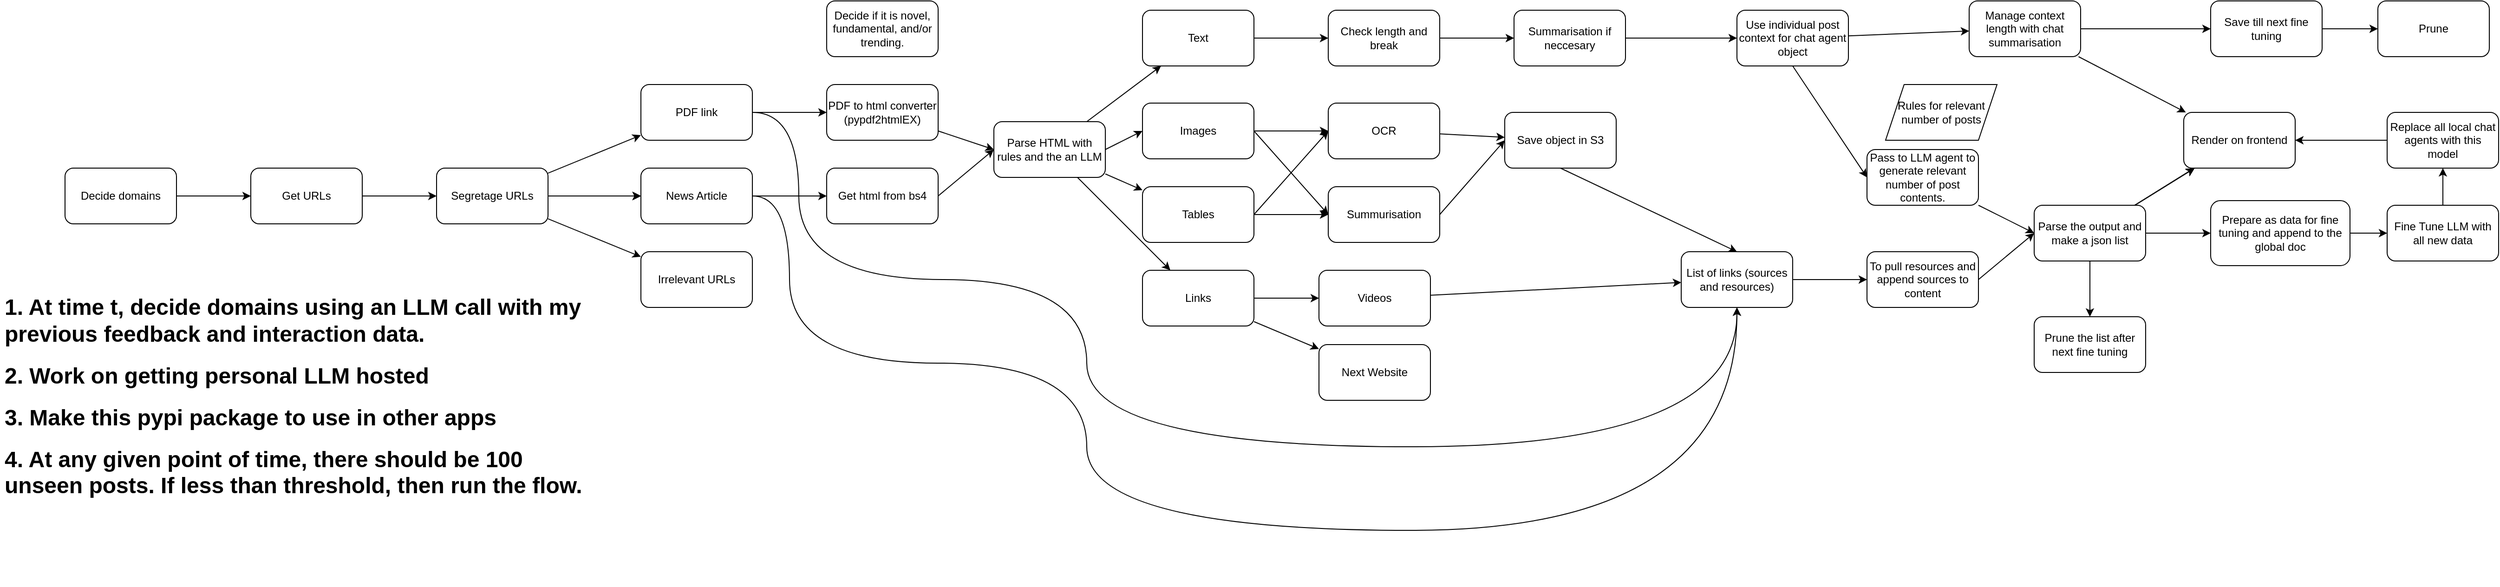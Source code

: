 <mxfile>
    <diagram id="o2riYl3q9jEmvcqqtBsI" name="Page-1">
        <mxGraphModel dx="301" dy="382" grid="1" gridSize="10" guides="1" tooltips="1" connect="1" arrows="1" fold="1" page="1" pageScale="1" pageWidth="827" pageHeight="1169" background="none" math="0" shadow="0">
            <root>
                <mxCell id="0"/>
                <mxCell id="1" parent="0"/>
                <mxCell id="6" value="" style="edgeStyle=none;html=1;" parent="1" source="4" target="5" edge="1">
                    <mxGeometry relative="1" as="geometry"/>
                </mxCell>
                <mxCell id="4" value="Decide domains" style="rounded=1;whiteSpace=wrap;html=1;" parent="1" vertex="1">
                    <mxGeometry x="200" y="220" width="120" height="60" as="geometry"/>
                </mxCell>
                <mxCell id="8" value="" style="edgeStyle=none;html=1;" parent="1" source="5" target="7" edge="1">
                    <mxGeometry relative="1" as="geometry"/>
                </mxCell>
                <mxCell id="5" value="Get URLs" style="whiteSpace=wrap;html=1;rounded=1;" parent="1" vertex="1">
                    <mxGeometry x="400" y="220" width="120" height="60" as="geometry"/>
                </mxCell>
                <mxCell id="10" value="" style="edgeStyle=none;html=1;" parent="1" source="7" target="9" edge="1">
                    <mxGeometry relative="1" as="geometry"/>
                </mxCell>
                <mxCell id="12" value="" style="edgeStyle=none;html=1;" parent="1" source="7" target="11" edge="1">
                    <mxGeometry relative="1" as="geometry"/>
                </mxCell>
                <mxCell id="13" value="" style="edgeStyle=none;html=1;" parent="1" source="7" target="11" edge="1">
                    <mxGeometry relative="1" as="geometry"/>
                </mxCell>
                <mxCell id="14" value="" style="edgeStyle=none;html=1;" parent="1" source="7" target="11" edge="1">
                    <mxGeometry relative="1" as="geometry"/>
                </mxCell>
                <mxCell id="15" value="" style="edgeStyle=none;html=1;" parent="1" source="7" target="11" edge="1">
                    <mxGeometry relative="1" as="geometry"/>
                </mxCell>
                <mxCell id="17" value="" style="edgeStyle=none;html=1;" parent="1" source="7" target="16" edge="1">
                    <mxGeometry relative="1" as="geometry"/>
                </mxCell>
                <mxCell id="7" value="Segretage URLs" style="whiteSpace=wrap;html=1;rounded=1;" parent="1" vertex="1">
                    <mxGeometry x="600" y="220" width="120" height="60" as="geometry"/>
                </mxCell>
                <mxCell id="23" value="" style="edgeStyle=none;html=1;" parent="1" source="9" target="22" edge="1">
                    <mxGeometry relative="1" as="geometry"/>
                </mxCell>
                <mxCell id="67" style="edgeStyle=orthogonalEdgeStyle;html=1;exitX=1;exitY=0.5;exitDx=0;exitDy=0;entryX=0.5;entryY=1;entryDx=0;entryDy=0;curved=1;" parent="1" source="9" target="64" edge="1">
                    <mxGeometry relative="1" as="geometry">
                        <Array as="points">
                            <mxPoint x="990" y="160"/>
                            <mxPoint x="990" y="340"/>
                            <mxPoint x="1300" y="340"/>
                            <mxPoint x="1300" y="520"/>
                            <mxPoint x="2000" y="520"/>
                        </Array>
                    </mxGeometry>
                </mxCell>
                <mxCell id="9" value="PDF link" style="whiteSpace=wrap;html=1;rounded=1;" parent="1" vertex="1">
                    <mxGeometry x="820" y="130" width="120" height="60" as="geometry"/>
                </mxCell>
                <mxCell id="25" value="" style="edgeStyle=none;html=1;" parent="1" source="11" target="24" edge="1">
                    <mxGeometry relative="1" as="geometry"/>
                </mxCell>
                <mxCell id="11" value="News Article" style="whiteSpace=wrap;html=1;rounded=1;" parent="1" vertex="1">
                    <mxGeometry x="820" y="220" width="120" height="60" as="geometry"/>
                </mxCell>
                <mxCell id="16" value="Irrelevant URLs" style="whiteSpace=wrap;html=1;rounded=1;" parent="1" vertex="1">
                    <mxGeometry x="820" y="310" width="120" height="60" as="geometry"/>
                </mxCell>
                <mxCell id="29" value="" style="edgeStyle=none;html=1;entryX=0;entryY=0.5;entryDx=0;entryDy=0;" parent="1" source="22" target="28" edge="1">
                    <mxGeometry relative="1" as="geometry"/>
                </mxCell>
                <mxCell id="22" value="PDF to html converter (pypdf2htmlEX)" style="whiteSpace=wrap;html=1;rounded=1;" parent="1" vertex="1">
                    <mxGeometry x="1020" y="130" width="120" height="60" as="geometry"/>
                </mxCell>
                <mxCell id="30" style="edgeStyle=none;html=1;exitX=1;exitY=0.5;exitDx=0;exitDy=0;entryX=0;entryY=0.5;entryDx=0;entryDy=0;" parent="1" source="24" target="28" edge="1">
                    <mxGeometry relative="1" as="geometry"/>
                </mxCell>
                <mxCell id="24" value="Get html from bs4" style="whiteSpace=wrap;html=1;rounded=1;" parent="1" vertex="1">
                    <mxGeometry x="1020" y="220" width="120" height="60" as="geometry"/>
                </mxCell>
                <mxCell id="26" value="Decide if it is novel, fundamental, and/or trending." style="whiteSpace=wrap;html=1;rounded=1;" parent="1" vertex="1">
                    <mxGeometry x="1020" y="40" width="120" height="60" as="geometry"/>
                </mxCell>
                <mxCell id="33" value="" style="edgeStyle=none;html=1;" parent="1" source="28" target="32" edge="1">
                    <mxGeometry relative="1" as="geometry"/>
                </mxCell>
                <mxCell id="36" style="edgeStyle=none;html=1;exitX=1;exitY=0.5;exitDx=0;exitDy=0;entryX=0;entryY=0.5;entryDx=0;entryDy=0;" parent="1" source="28" target="35" edge="1">
                    <mxGeometry relative="1" as="geometry"/>
                </mxCell>
                <mxCell id="40" value="" style="edgeStyle=none;html=1;" parent="1" source="28" target="39" edge="1">
                    <mxGeometry relative="1" as="geometry"/>
                </mxCell>
                <mxCell id="42" value="" style="edgeStyle=none;html=1;" parent="1" source="28" target="41" edge="1">
                    <mxGeometry relative="1" as="geometry"/>
                </mxCell>
                <mxCell id="28" value="Parse HTML with rules and the an LLM" style="whiteSpace=wrap;html=1;rounded=1;" parent="1" vertex="1">
                    <mxGeometry x="1200" y="170" width="120" height="60" as="geometry"/>
                </mxCell>
                <mxCell id="58" value="" style="edgeStyle=none;html=1;" parent="1" source="32" target="57" edge="1">
                    <mxGeometry relative="1" as="geometry"/>
                </mxCell>
                <mxCell id="32" value="Text" style="whiteSpace=wrap;html=1;rounded=1;" parent="1" vertex="1">
                    <mxGeometry x="1360" y="50" width="120" height="60" as="geometry"/>
                </mxCell>
                <mxCell id="44" value="" style="edgeStyle=none;html=1;" parent="1" source="35" target="43" edge="1">
                    <mxGeometry relative="1" as="geometry"/>
                </mxCell>
                <mxCell id="47" style="edgeStyle=none;html=1;exitX=1;exitY=0.5;exitDx=0;exitDy=0;entryX=0;entryY=0.5;entryDx=0;entryDy=0;" parent="1" source="35" target="45" edge="1">
                    <mxGeometry relative="1" as="geometry"/>
                </mxCell>
                <mxCell id="35" value="Images" style="whiteSpace=wrap;html=1;rounded=1;" parent="1" vertex="1">
                    <mxGeometry x="1360" y="150" width="120" height="60" as="geometry"/>
                </mxCell>
                <mxCell id="46" value="" style="edgeStyle=none;html=1;" parent="1" source="39" target="45" edge="1">
                    <mxGeometry relative="1" as="geometry"/>
                </mxCell>
                <mxCell id="48" style="edgeStyle=none;html=1;exitX=1;exitY=0.5;exitDx=0;exitDy=0;entryX=0;entryY=0.5;entryDx=0;entryDy=0;" parent="1" source="39" target="43" edge="1">
                    <mxGeometry relative="1" as="geometry"/>
                </mxCell>
                <mxCell id="39" value="Tables" style="whiteSpace=wrap;html=1;rounded=1;" parent="1" vertex="1">
                    <mxGeometry x="1360" y="240" width="120" height="60" as="geometry"/>
                </mxCell>
                <mxCell id="53" style="edgeStyle=none;html=1;exitX=1;exitY=0.5;exitDx=0;exitDy=0;entryX=0;entryY=0.5;entryDx=0;entryDy=0;" parent="1" source="41" target="52" edge="1">
                    <mxGeometry relative="1" as="geometry"/>
                </mxCell>
                <mxCell id="56" value="" style="edgeStyle=none;html=1;" parent="1" source="41" target="55" edge="1">
                    <mxGeometry relative="1" as="geometry"/>
                </mxCell>
                <mxCell id="41" value="Links" style="whiteSpace=wrap;html=1;rounded=1;" parent="1" vertex="1">
                    <mxGeometry x="1360" y="330" width="120" height="60" as="geometry"/>
                </mxCell>
                <mxCell id="50" value="" style="edgeStyle=none;html=1;" parent="1" source="43" target="49" edge="1">
                    <mxGeometry relative="1" as="geometry"/>
                </mxCell>
                <mxCell id="43" value="OCR" style="whiteSpace=wrap;html=1;rounded=1;" parent="1" vertex="1">
                    <mxGeometry x="1560" y="150" width="120" height="60" as="geometry"/>
                </mxCell>
                <mxCell id="51" style="edgeStyle=none;html=1;exitX=1;exitY=0.5;exitDx=0;exitDy=0;entryX=0;entryY=0.5;entryDx=0;entryDy=0;" parent="1" source="45" target="49" edge="1">
                    <mxGeometry relative="1" as="geometry"/>
                </mxCell>
                <mxCell id="45" value="Summurisation" style="whiteSpace=wrap;html=1;rounded=1;" parent="1" vertex="1">
                    <mxGeometry x="1560" y="240" width="120" height="60" as="geometry"/>
                </mxCell>
                <mxCell id="66" style="edgeStyle=none;html=1;exitX=0.5;exitY=1;exitDx=0;exitDy=0;entryX=0.5;entryY=0;entryDx=0;entryDy=0;" parent="1" source="49" target="64" edge="1">
                    <mxGeometry relative="1" as="geometry"/>
                </mxCell>
                <mxCell id="49" value="Save object in S3" style="whiteSpace=wrap;html=1;rounded=1;" parent="1" vertex="1">
                    <mxGeometry x="1750" y="160" width="120" height="60" as="geometry"/>
                </mxCell>
                <mxCell id="65" value="" style="edgeStyle=none;html=1;" parent="1" source="52" target="64" edge="1">
                    <mxGeometry relative="1" as="geometry"/>
                </mxCell>
                <mxCell id="52" value="Videos" style="whiteSpace=wrap;html=1;rounded=1;" parent="1" vertex="1">
                    <mxGeometry x="1550" y="330" width="120" height="60" as="geometry"/>
                </mxCell>
                <mxCell id="55" value="Next Website" style="whiteSpace=wrap;html=1;rounded=1;" parent="1" vertex="1">
                    <mxGeometry x="1550" y="410" width="120" height="60" as="geometry"/>
                </mxCell>
                <mxCell id="60" value="" style="edgeStyle=none;html=1;" parent="1" source="57" target="59" edge="1">
                    <mxGeometry relative="1" as="geometry"/>
                </mxCell>
                <mxCell id="57" value="Check length and break" style="whiteSpace=wrap;html=1;rounded=1;" parent="1" vertex="1">
                    <mxGeometry x="1560" y="50" width="120" height="60" as="geometry"/>
                </mxCell>
                <mxCell id="62" value="" style="edgeStyle=none;html=1;entryX=0;entryY=0.5;entryDx=0;entryDy=0;" parent="1" source="59" target="87" edge="1">
                    <mxGeometry relative="1" as="geometry"/>
                </mxCell>
                <mxCell id="59" value="Summarisation if neccesary" style="whiteSpace=wrap;html=1;rounded=1;" parent="1" vertex="1">
                    <mxGeometry x="1760" y="50" width="120" height="60" as="geometry"/>
                </mxCell>
                <mxCell id="88" value="" style="edgeStyle=none;html=1;exitX=0.5;exitY=1;exitDx=0;exitDy=0;entryX=0;entryY=0.5;entryDx=0;entryDy=0;" parent="1" source="87" target="69" edge="1">
                    <mxGeometry relative="1" as="geometry">
                        <mxPoint x="2030" y="120" as="sourcePoint"/>
                        <mxPoint x="2018.462" y="200" as="targetPoint"/>
                    </mxGeometry>
                </mxCell>
                <mxCell id="73" value="" style="edgeStyle=orthogonalEdgeStyle;curved=1;html=1;" parent="1" source="64" target="72" edge="1">
                    <mxGeometry relative="1" as="geometry"/>
                </mxCell>
                <mxCell id="64" value="List of links (sources and resources)" style="whiteSpace=wrap;html=1;rounded=1;" parent="1" vertex="1">
                    <mxGeometry x="1940" y="310" width="120" height="60" as="geometry"/>
                </mxCell>
                <mxCell id="68" style="edgeStyle=orthogonalEdgeStyle;html=1;exitX=1;exitY=0.5;exitDx=0;exitDy=0;curved=1;entryX=0.5;entryY=1;entryDx=0;entryDy=0;" parent="1" target="64" edge="1">
                    <mxGeometry relative="1" as="geometry">
                        <mxPoint x="940.0" y="250" as="sourcePoint"/>
                        <mxPoint x="1920" y="410" as="targetPoint"/>
                        <Array as="points">
                            <mxPoint x="980" y="250"/>
                            <mxPoint x="980" y="430"/>
                            <mxPoint x="1300" y="430"/>
                            <mxPoint x="1300" y="610"/>
                            <mxPoint x="2000" y="610"/>
                        </Array>
                    </mxGeometry>
                </mxCell>
                <mxCell id="76" value="" style="html=1;entryX=0;entryY=0.5;entryDx=0;entryDy=0;" parent="1" source="69" target="75" edge="1">
                    <mxGeometry relative="1" as="geometry"/>
                </mxCell>
                <mxCell id="69" value="Pass to LLM agent to generate relevant number of post contents." style="whiteSpace=wrap;html=1;rounded=1;" parent="1" vertex="1">
                    <mxGeometry x="2140" y="200" width="120" height="60" as="geometry"/>
                </mxCell>
                <mxCell id="71" value="Rules for relevant number of posts" style="shape=parallelogram;perimeter=parallelogramPerimeter;whiteSpace=wrap;html=1;fixedSize=1;" parent="1" vertex="1">
                    <mxGeometry x="2160" y="130" width="120" height="60" as="geometry"/>
                </mxCell>
                <mxCell id="77" style="edgeStyle=none;html=1;exitX=1;exitY=0.5;exitDx=0;exitDy=0;entryX=0;entryY=0.5;entryDx=0;entryDy=0;" parent="1" source="72" target="75" edge="1">
                    <mxGeometry relative="1" as="geometry"/>
                </mxCell>
                <mxCell id="72" value="To pull resources and append sources to content" style="whiteSpace=wrap;html=1;rounded=1;" parent="1" vertex="1">
                    <mxGeometry x="2140" y="310" width="120" height="60" as="geometry"/>
                </mxCell>
                <mxCell id="79" value="" style="edgeStyle=none;html=1;" parent="1" source="75" target="78" edge="1">
                    <mxGeometry relative="1" as="geometry"/>
                </mxCell>
                <mxCell id="80" value="" style="edgeStyle=none;html=1;" parent="1" source="75" target="78" edge="1">
                    <mxGeometry relative="1" as="geometry"/>
                </mxCell>
                <mxCell id="81" value="" style="edgeStyle=none;html=1;" parent="1" source="75" target="78" edge="1">
                    <mxGeometry relative="1" as="geometry"/>
                </mxCell>
                <mxCell id="82" value="" style="edgeStyle=none;html=1;" parent="1" source="75" target="78" edge="1">
                    <mxGeometry relative="1" as="geometry"/>
                </mxCell>
                <mxCell id="83" value="" style="edgeStyle=none;html=1;" parent="1" source="75" target="78" edge="1">
                    <mxGeometry relative="1" as="geometry"/>
                </mxCell>
                <mxCell id="85" value="" style="edgeStyle=none;html=1;" parent="1" source="75" target="84" edge="1">
                    <mxGeometry relative="1" as="geometry"/>
                </mxCell>
                <mxCell id="109" value="" style="edgeStyle=none;html=1;" parent="1" source="75" target="108" edge="1">
                    <mxGeometry relative="1" as="geometry"/>
                </mxCell>
                <mxCell id="75" value="Parse the output and make a json list" style="whiteSpace=wrap;html=1;rounded=1;" parent="1" vertex="1">
                    <mxGeometry x="2320" y="260" width="120" height="60" as="geometry"/>
                </mxCell>
                <mxCell id="78" value="Render on frontend" style="whiteSpace=wrap;html=1;rounded=1;" parent="1" vertex="1">
                    <mxGeometry x="2481" y="160" width="120" height="60" as="geometry"/>
                </mxCell>
                <mxCell id="97" value="" style="edgeStyle=none;html=1;" parent="1" source="84" target="96" edge="1">
                    <mxGeometry relative="1" as="geometry"/>
                </mxCell>
                <mxCell id="84" value="Prepare as data for fine tuning and append to the global doc" style="whiteSpace=wrap;html=1;rounded=1;" parent="1" vertex="1">
                    <mxGeometry x="2510" y="255" width="150" height="70" as="geometry"/>
                </mxCell>
                <mxCell id="92" value="" style="edgeStyle=none;html=1;" parent="1" source="87" target="91" edge="1">
                    <mxGeometry relative="1" as="geometry"/>
                </mxCell>
                <mxCell id="87" value="Use individual post context for chat agent object" style="whiteSpace=wrap;html=1;rounded=1;" parent="1" vertex="1">
                    <mxGeometry x="2000" y="50" width="120" height="60" as="geometry"/>
                </mxCell>
                <mxCell id="93" value="" style="edgeStyle=none;html=1;" parent="1" source="91" target="78" edge="1">
                    <mxGeometry relative="1" as="geometry"/>
                </mxCell>
                <mxCell id="95" value="" style="edgeStyle=none;html=1;" parent="1" source="91" target="94" edge="1">
                    <mxGeometry relative="1" as="geometry"/>
                </mxCell>
                <mxCell id="91" value="Manage context length with chat summarisation" style="whiteSpace=wrap;html=1;rounded=1;" parent="1" vertex="1">
                    <mxGeometry x="2250" y="40" width="120" height="60" as="geometry"/>
                </mxCell>
                <mxCell id="105" value="" style="edgeStyle=none;html=1;" parent="1" source="94" edge="1">
                    <mxGeometry relative="1" as="geometry">
                        <mxPoint x="2690" y="70" as="targetPoint"/>
                    </mxGeometry>
                </mxCell>
                <mxCell id="94" value="Save till next fine tuning" style="whiteSpace=wrap;html=1;rounded=1;" parent="1" vertex="1">
                    <mxGeometry x="2510" y="40" width="120" height="60" as="geometry"/>
                </mxCell>
                <mxCell id="99" value="" style="edgeStyle=none;html=1;" parent="1" source="96" target="98" edge="1">
                    <mxGeometry relative="1" as="geometry"/>
                </mxCell>
                <mxCell id="96" value="Fine Tune LLM with all new data" style="whiteSpace=wrap;html=1;rounded=1;" parent="1" vertex="1">
                    <mxGeometry x="2700" y="260" width="120" height="60" as="geometry"/>
                </mxCell>
                <mxCell id="100" style="edgeStyle=none;html=1;exitX=0;exitY=0.5;exitDx=0;exitDy=0;entryX=1;entryY=0.5;entryDx=0;entryDy=0;" parent="1" source="98" target="78" edge="1">
                    <mxGeometry relative="1" as="geometry"/>
                </mxCell>
                <mxCell id="98" value="Replace all local chat agents with this model" style="whiteSpace=wrap;html=1;rounded=1;" parent="1" vertex="1">
                    <mxGeometry x="2700" y="160" width="120" height="60" as="geometry"/>
                </mxCell>
                <mxCell id="106" value="Prune" style="whiteSpace=wrap;html=1;rounded=1;" parent="1" vertex="1">
                    <mxGeometry x="2690" y="40" width="120" height="60" as="geometry"/>
                </mxCell>
                <mxCell id="108" value="Prune the list after next fine tuning" style="whiteSpace=wrap;html=1;rounded=1;" parent="1" vertex="1">
                    <mxGeometry x="2320" y="380" width="120" height="60" as="geometry"/>
                </mxCell>
                <mxCell id="112" value="&lt;h1&gt;1. At time t, decide domains using an LLM call with my previous feedback and interaction data.&lt;/h1&gt;&lt;div&gt;&lt;h1&gt;2. Work on getting personal LLM hosted&lt;/h1&gt;&lt;/div&gt;&lt;div&gt;&lt;h1&gt;3. Make this pypi package to use in other apps&lt;/h1&gt;&lt;/div&gt;&lt;div&gt;&lt;h1&gt;4. At any given point of time, there should be 100 unseen posts. If less than threshold, then run the flow.&lt;/h1&gt;&lt;/div&gt;" style="text;html=1;strokeColor=none;fillColor=none;spacing=5;spacingTop=-20;whiteSpace=wrap;overflow=hidden;rounded=0;" parent="1" vertex="1">
                    <mxGeometry x="130" y="350" width="640" height="320" as="geometry"/>
                </mxCell>
            </root>
        </mxGraphModel>
    </diagram>
</mxfile>